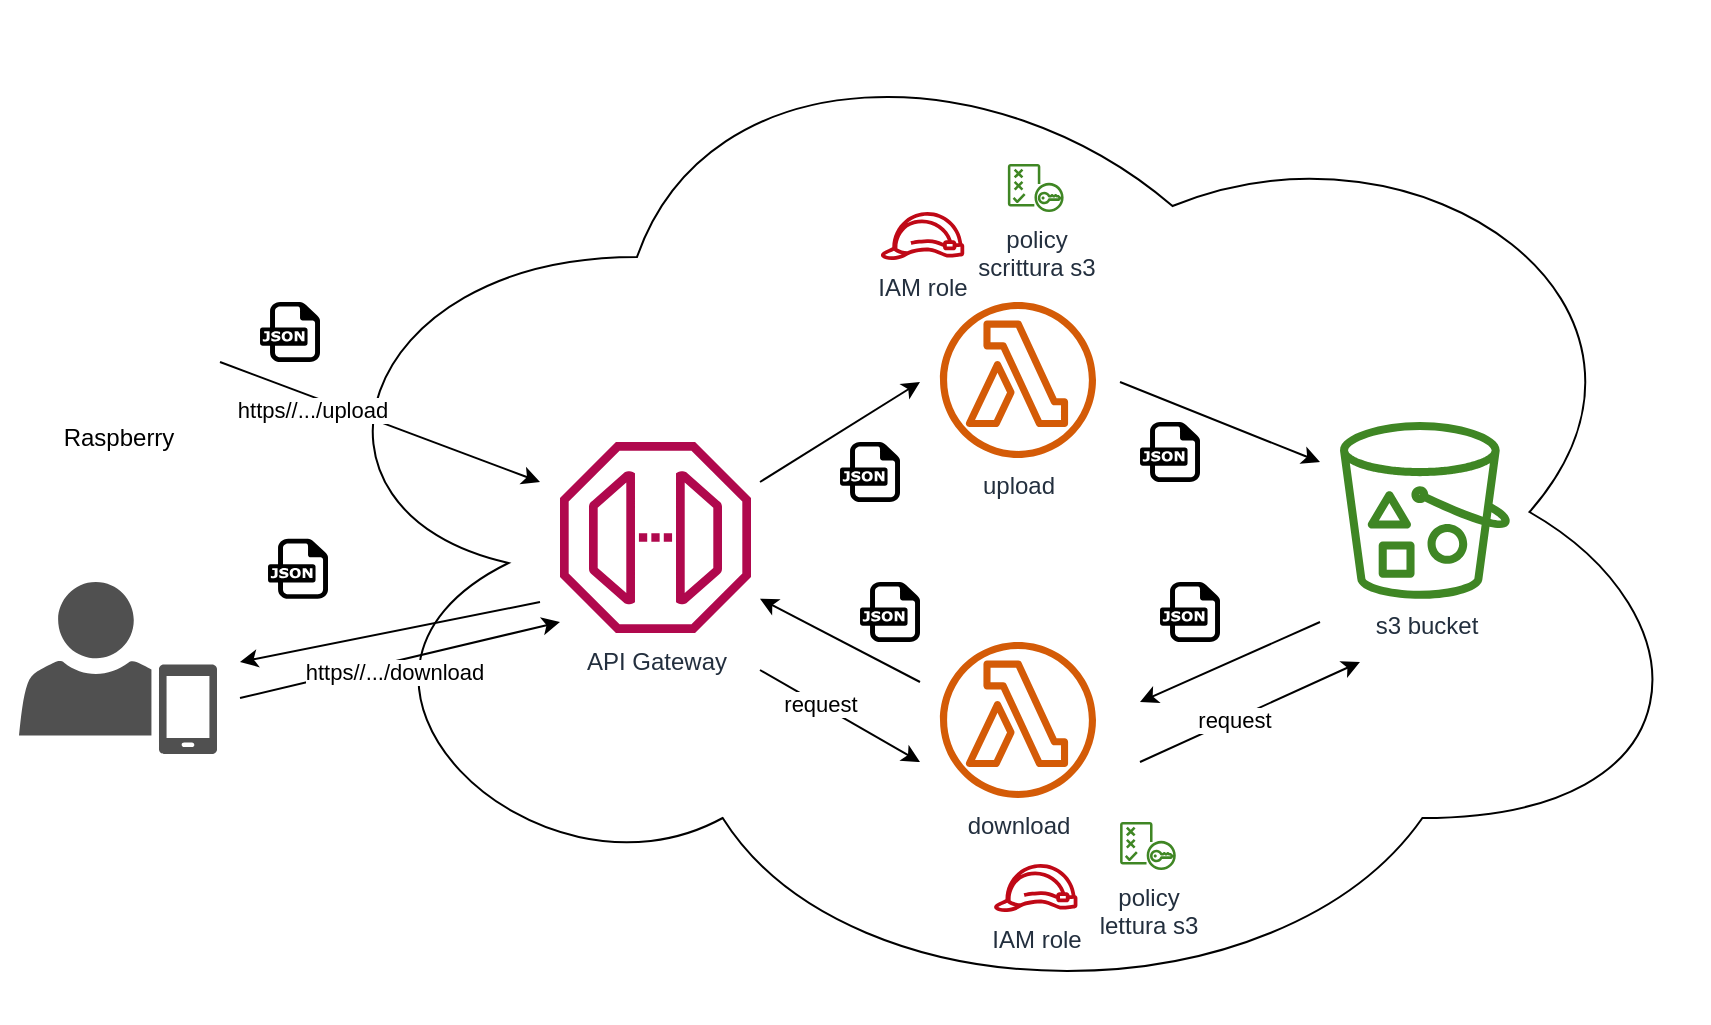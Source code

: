 <mxfile version="18.1.3" type="device"><diagram id="NaLmLAoEUNeauGu-vwiD" name="Page-1"><mxGraphModel dx="1278" dy="575" grid="1" gridSize="10" guides="1" tooltips="1" connect="1" arrows="1" fold="1" page="1" pageScale="1" pageWidth="827" pageHeight="1169" math="0" shadow="0"><root><mxCell id="0"/><mxCell id="1" parent="0"/><mxCell id="50qFjCE5e8HzXwrGxfNc-58" value="" style="ellipse;shape=cloud;whiteSpace=wrap;html=1;" vertex="1" parent="1"><mxGeometry x="150" y="130" width="714" height="510" as="geometry"/></mxCell><mxCell id="50qFjCE5e8HzXwrGxfNc-1" value="" style="shape=image;html=1;verticalAlign=top;verticalLabelPosition=bottom;labelBackgroundColor=#ffffff;imageAspect=0;aspect=fixed;image=https://cdn1.iconfinder.com/data/icons/fruit-136/64/Fruit_iconfree_Filled_Outline_raspberry-healthy-organic-food-fruit_icon-128.png" vertex="1" parent="1"><mxGeometry x="10" y="235" width="38" height="38" as="geometry"/></mxCell><mxCell id="50qFjCE5e8HzXwrGxfNc-2" value="Raspberry" style="shape=image;html=1;verticalAlign=top;verticalLabelPosition=bottom;labelBackgroundColor=#ffffff;imageAspect=0;aspect=fixed;image=https://cdn1.iconfinder.com/data/icons/computer-hardware-glyphs-vol-2/52/processor__computer__microchip__cpu__chip__device__frequency-128.png;rotation=0;direction=south;" vertex="1" parent="1"><mxGeometry x="30" y="256" width="78" height="78" as="geometry"/></mxCell><mxCell id="50qFjCE5e8HzXwrGxfNc-4" value="API Gateway" style="sketch=0;outlineConnect=0;fontColor=#232F3E;gradientColor=none;fillColor=#B0084D;strokeColor=none;dashed=0;verticalLabelPosition=bottom;verticalAlign=top;align=center;html=1;fontSize=12;fontStyle=0;aspect=fixed;pointerEvents=1;shape=mxgraph.aws4.endpoint;" vertex="1" parent="1"><mxGeometry x="290" y="350" width="95.5" height="95.5" as="geometry"/></mxCell><mxCell id="50qFjCE5e8HzXwrGxfNc-6" value="s3 bucket" style="sketch=0;outlineConnect=0;fontColor=#232F3E;gradientColor=none;fillColor=#3F8624;strokeColor=none;dashed=0;verticalLabelPosition=bottom;verticalAlign=top;align=center;html=1;fontSize=12;fontStyle=0;aspect=fixed;pointerEvents=1;shape=mxgraph.aws4.bucket_with_objects;" vertex="1" parent="1"><mxGeometry x="680" y="340" width="85" height="88.4" as="geometry"/></mxCell><mxCell id="50qFjCE5e8HzXwrGxfNc-5" value="upload&lt;br&gt;" style="sketch=0;outlineConnect=0;fontColor=#232F3E;gradientColor=none;fillColor=#D45B07;strokeColor=none;dashed=0;verticalLabelPosition=bottom;verticalAlign=top;align=center;html=1;fontSize=12;fontStyle=0;aspect=fixed;pointerEvents=1;shape=mxgraph.aws4.lambda_function;" vertex="1" parent="1"><mxGeometry x="480" y="280" width="78" height="78" as="geometry"/></mxCell><mxCell id="50qFjCE5e8HzXwrGxfNc-7" value="" style="sketch=0;pointerEvents=1;shadow=0;dashed=0;html=1;strokeColor=none;fillColor=#505050;labelPosition=center;verticalLabelPosition=bottom;verticalAlign=top;outlineConnect=0;align=center;shape=mxgraph.office.users.mobile_user;" vertex="1" parent="1"><mxGeometry x="19.5" y="420" width="99" height="86" as="geometry"/></mxCell><mxCell id="50qFjCE5e8HzXwrGxfNc-8" value="" style="endArrow=classic;html=1;rounded=0;" edge="1" parent="1"><mxGeometry width="50" height="50" relative="1" as="geometry"><mxPoint x="120" y="310" as="sourcePoint"/><mxPoint x="280" y="370" as="targetPoint"/></mxGeometry></mxCell><mxCell id="50qFjCE5e8HzXwrGxfNc-42" value="https//.../upload" style="edgeLabel;html=1;align=center;verticalAlign=middle;resizable=0;points=[];" vertex="1" connectable="0" parent="50qFjCE5e8HzXwrGxfNc-8"><mxGeometry x="-0.219" y="-3" relative="1" as="geometry"><mxPoint x="-15" y="-2" as="offset"/></mxGeometry></mxCell><mxCell id="50qFjCE5e8HzXwrGxfNc-15" value="" style="dashed=0;outlineConnect=0;html=1;align=center;labelPosition=center;verticalLabelPosition=bottom;verticalAlign=top;shape=mxgraph.weblogos.json" vertex="1" parent="1"><mxGeometry x="140" y="280" width="30" height="30" as="geometry"/></mxCell><mxCell id="50qFjCE5e8HzXwrGxfNc-18" value="IAM role&lt;br&gt;" style="sketch=0;outlineConnect=0;fontColor=#232F3E;gradientColor=none;fillColor=#BF0816;strokeColor=none;dashed=0;verticalLabelPosition=bottom;verticalAlign=top;align=center;html=1;fontSize=12;fontStyle=0;aspect=fixed;pointerEvents=1;shape=mxgraph.aws4.role;" vertex="1" parent="1"><mxGeometry x="450" y="235" width="42.54" height="24" as="geometry"/></mxCell><mxCell id="50qFjCE5e8HzXwrGxfNc-19" value="download&lt;br&gt;" style="sketch=0;outlineConnect=0;fontColor=#232F3E;gradientColor=none;fillColor=#D45B07;strokeColor=none;dashed=0;verticalLabelPosition=bottom;verticalAlign=top;align=center;html=1;fontSize=12;fontStyle=0;aspect=fixed;pointerEvents=1;shape=mxgraph.aws4.lambda_function;" vertex="1" parent="1"><mxGeometry x="480" y="450" width="78" height="78" as="geometry"/></mxCell><mxCell id="50qFjCE5e8HzXwrGxfNc-22" value="policy&lt;br&gt;scrittura s3" style="sketch=0;outlineConnect=0;fontColor=#232F3E;gradientColor=none;fillColor=#3F8624;strokeColor=none;dashed=0;verticalLabelPosition=bottom;verticalAlign=top;align=center;html=1;fontSize=12;fontStyle=0;aspect=fixed;pointerEvents=1;shape=mxgraph.aws4.policy;rotation=0;" vertex="1" parent="1"><mxGeometry x="513.9" y="211" width="27.94" height="24" as="geometry"/></mxCell><mxCell id="50qFjCE5e8HzXwrGxfNc-23" value="IAM role&lt;br&gt;" style="sketch=0;outlineConnect=0;fontColor=#232F3E;gradientColor=none;fillColor=#BF0816;strokeColor=none;dashed=0;verticalLabelPosition=bottom;verticalAlign=top;align=center;html=1;fontSize=12;fontStyle=0;aspect=fixed;pointerEvents=1;shape=mxgraph.aws4.role;" vertex="1" parent="1"><mxGeometry x="506.6" y="561" width="42.54" height="24" as="geometry"/></mxCell><mxCell id="50qFjCE5e8HzXwrGxfNc-24" value="policy&lt;br&gt;lettura s3" style="sketch=0;outlineConnect=0;fontColor=#232F3E;gradientColor=none;fillColor=#3F8624;strokeColor=none;dashed=0;verticalLabelPosition=bottom;verticalAlign=top;align=center;html=1;fontSize=12;fontStyle=0;aspect=fixed;pointerEvents=1;shape=mxgraph.aws4.policy;rotation=0;" vertex="1" parent="1"><mxGeometry x="570" y="540" width="27.94" height="24" as="geometry"/></mxCell><mxCell id="50qFjCE5e8HzXwrGxfNc-30" value="" style="endArrow=classic;html=1;rounded=0;fillColor=#FF3333;" edge="1" parent="1"><mxGeometry width="50" height="50" relative="1" as="geometry"><mxPoint x="130" y="478" as="sourcePoint"/><mxPoint x="290" y="440" as="targetPoint"/></mxGeometry></mxCell><mxCell id="50qFjCE5e8HzXwrGxfNc-43" value="https//.../download" style="edgeLabel;html=1;align=center;verticalAlign=middle;resizable=0;points=[];" vertex="1" connectable="0" parent="50qFjCE5e8HzXwrGxfNc-30"><mxGeometry x="0.222" y="-1" relative="1" as="geometry"><mxPoint x="-21" y="9" as="offset"/></mxGeometry></mxCell><mxCell id="50qFjCE5e8HzXwrGxfNc-31" value="" style="dashed=0;outlineConnect=0;html=1;align=center;labelPosition=center;verticalLabelPosition=bottom;verticalAlign=top;shape=mxgraph.weblogos.json" vertex="1" parent="1"><mxGeometry x="144" y="398.4" width="30" height="30" as="geometry"/></mxCell><mxCell id="50qFjCE5e8HzXwrGxfNc-34" value="" style="endArrow=classic;html=1;rounded=0;fillColor=#FF3333;" edge="1" parent="1"><mxGeometry width="50" height="50" relative="1" as="geometry"><mxPoint x="390" y="370" as="sourcePoint"/><mxPoint x="470" y="320" as="targetPoint"/></mxGeometry></mxCell><mxCell id="50qFjCE5e8HzXwrGxfNc-35" value="" style="endArrow=classic;html=1;rounded=0;fillColor=#FF3333;" edge="1" parent="1"><mxGeometry width="50" height="50" relative="1" as="geometry"><mxPoint x="570" y="320" as="sourcePoint"/><mxPoint x="670" y="360" as="targetPoint"/></mxGeometry></mxCell><mxCell id="50qFjCE5e8HzXwrGxfNc-36" value="" style="endArrow=classic;html=1;rounded=0;fillColor=#FF3333;" edge="1" parent="1"><mxGeometry width="50" height="50" relative="1" as="geometry"><mxPoint x="390" y="464" as="sourcePoint"/><mxPoint x="470" y="510" as="targetPoint"/></mxGeometry></mxCell><mxCell id="50qFjCE5e8HzXwrGxfNc-53" value="request" style="edgeLabel;html=1;align=center;verticalAlign=middle;resizable=0;points=[];" vertex="1" connectable="0" parent="50qFjCE5e8HzXwrGxfNc-36"><mxGeometry x="0.336" y="1" relative="1" as="geometry"><mxPoint x="-24" y="-13" as="offset"/></mxGeometry></mxCell><mxCell id="50qFjCE5e8HzXwrGxfNc-37" value="" style="endArrow=classic;html=1;rounded=0;fillColor=#FF3333;" edge="1" parent="1"><mxGeometry width="50" height="50" relative="1" as="geometry"><mxPoint x="470" y="470" as="sourcePoint"/><mxPoint x="390" y="428.4" as="targetPoint"/></mxGeometry></mxCell><mxCell id="50qFjCE5e8HzXwrGxfNc-38" value="" style="endArrow=classic;html=1;rounded=0;fillColor=#FF3333;" edge="1" parent="1"><mxGeometry width="50" height="50" relative="1" as="geometry"><mxPoint x="580" y="510" as="sourcePoint"/><mxPoint x="690" y="460" as="targetPoint"/></mxGeometry></mxCell><mxCell id="50qFjCE5e8HzXwrGxfNc-50" value="request" style="edgeLabel;html=1;align=center;verticalAlign=middle;resizable=0;points=[];" vertex="1" connectable="0" parent="50qFjCE5e8HzXwrGxfNc-38"><mxGeometry x="-0.322" y="-3" relative="1" as="geometry"><mxPoint x="8" y="-7" as="offset"/></mxGeometry></mxCell><mxCell id="50qFjCE5e8HzXwrGxfNc-39" value="" style="endArrow=classic;html=1;rounded=0;fillColor=#FF3333;" edge="1" parent="1"><mxGeometry width="50" height="50" relative="1" as="geometry"><mxPoint x="670" y="440" as="sourcePoint"/><mxPoint x="580" y="480" as="targetPoint"/></mxGeometry></mxCell><mxCell id="50qFjCE5e8HzXwrGxfNc-46" value="" style="dashed=0;outlineConnect=0;html=1;align=center;labelPosition=center;verticalLabelPosition=bottom;verticalAlign=top;shape=mxgraph.weblogos.json" vertex="1" parent="1"><mxGeometry x="590" y="420" width="30" height="30" as="geometry"/></mxCell><mxCell id="50qFjCE5e8HzXwrGxfNc-47" value="" style="dashed=0;outlineConnect=0;html=1;align=center;labelPosition=center;verticalLabelPosition=bottom;verticalAlign=top;shape=mxgraph.weblogos.json" vertex="1" parent="1"><mxGeometry x="440" y="420" width="30" height="30" as="geometry"/></mxCell><mxCell id="50qFjCE5e8HzXwrGxfNc-51" value="" style="dashed=0;outlineConnect=0;html=1;align=center;labelPosition=center;verticalLabelPosition=bottom;verticalAlign=top;shape=mxgraph.weblogos.json" vertex="1" parent="1"><mxGeometry x="580" y="340" width="30" height="30" as="geometry"/></mxCell><mxCell id="50qFjCE5e8HzXwrGxfNc-52" value="" style="dashed=0;outlineConnect=0;html=1;align=center;labelPosition=center;verticalLabelPosition=bottom;verticalAlign=top;shape=mxgraph.weblogos.json" vertex="1" parent="1"><mxGeometry x="430" y="350" width="30" height="30" as="geometry"/></mxCell><mxCell id="50qFjCE5e8HzXwrGxfNc-56" value="" style="endArrow=classic;html=1;rounded=0;fillColor=#FF3333;" edge="1" parent="1"><mxGeometry width="50" height="50" relative="1" as="geometry"><mxPoint x="280" y="430" as="sourcePoint"/><mxPoint x="130" y="460" as="targetPoint"/></mxGeometry></mxCell></root></mxGraphModel></diagram></mxfile>